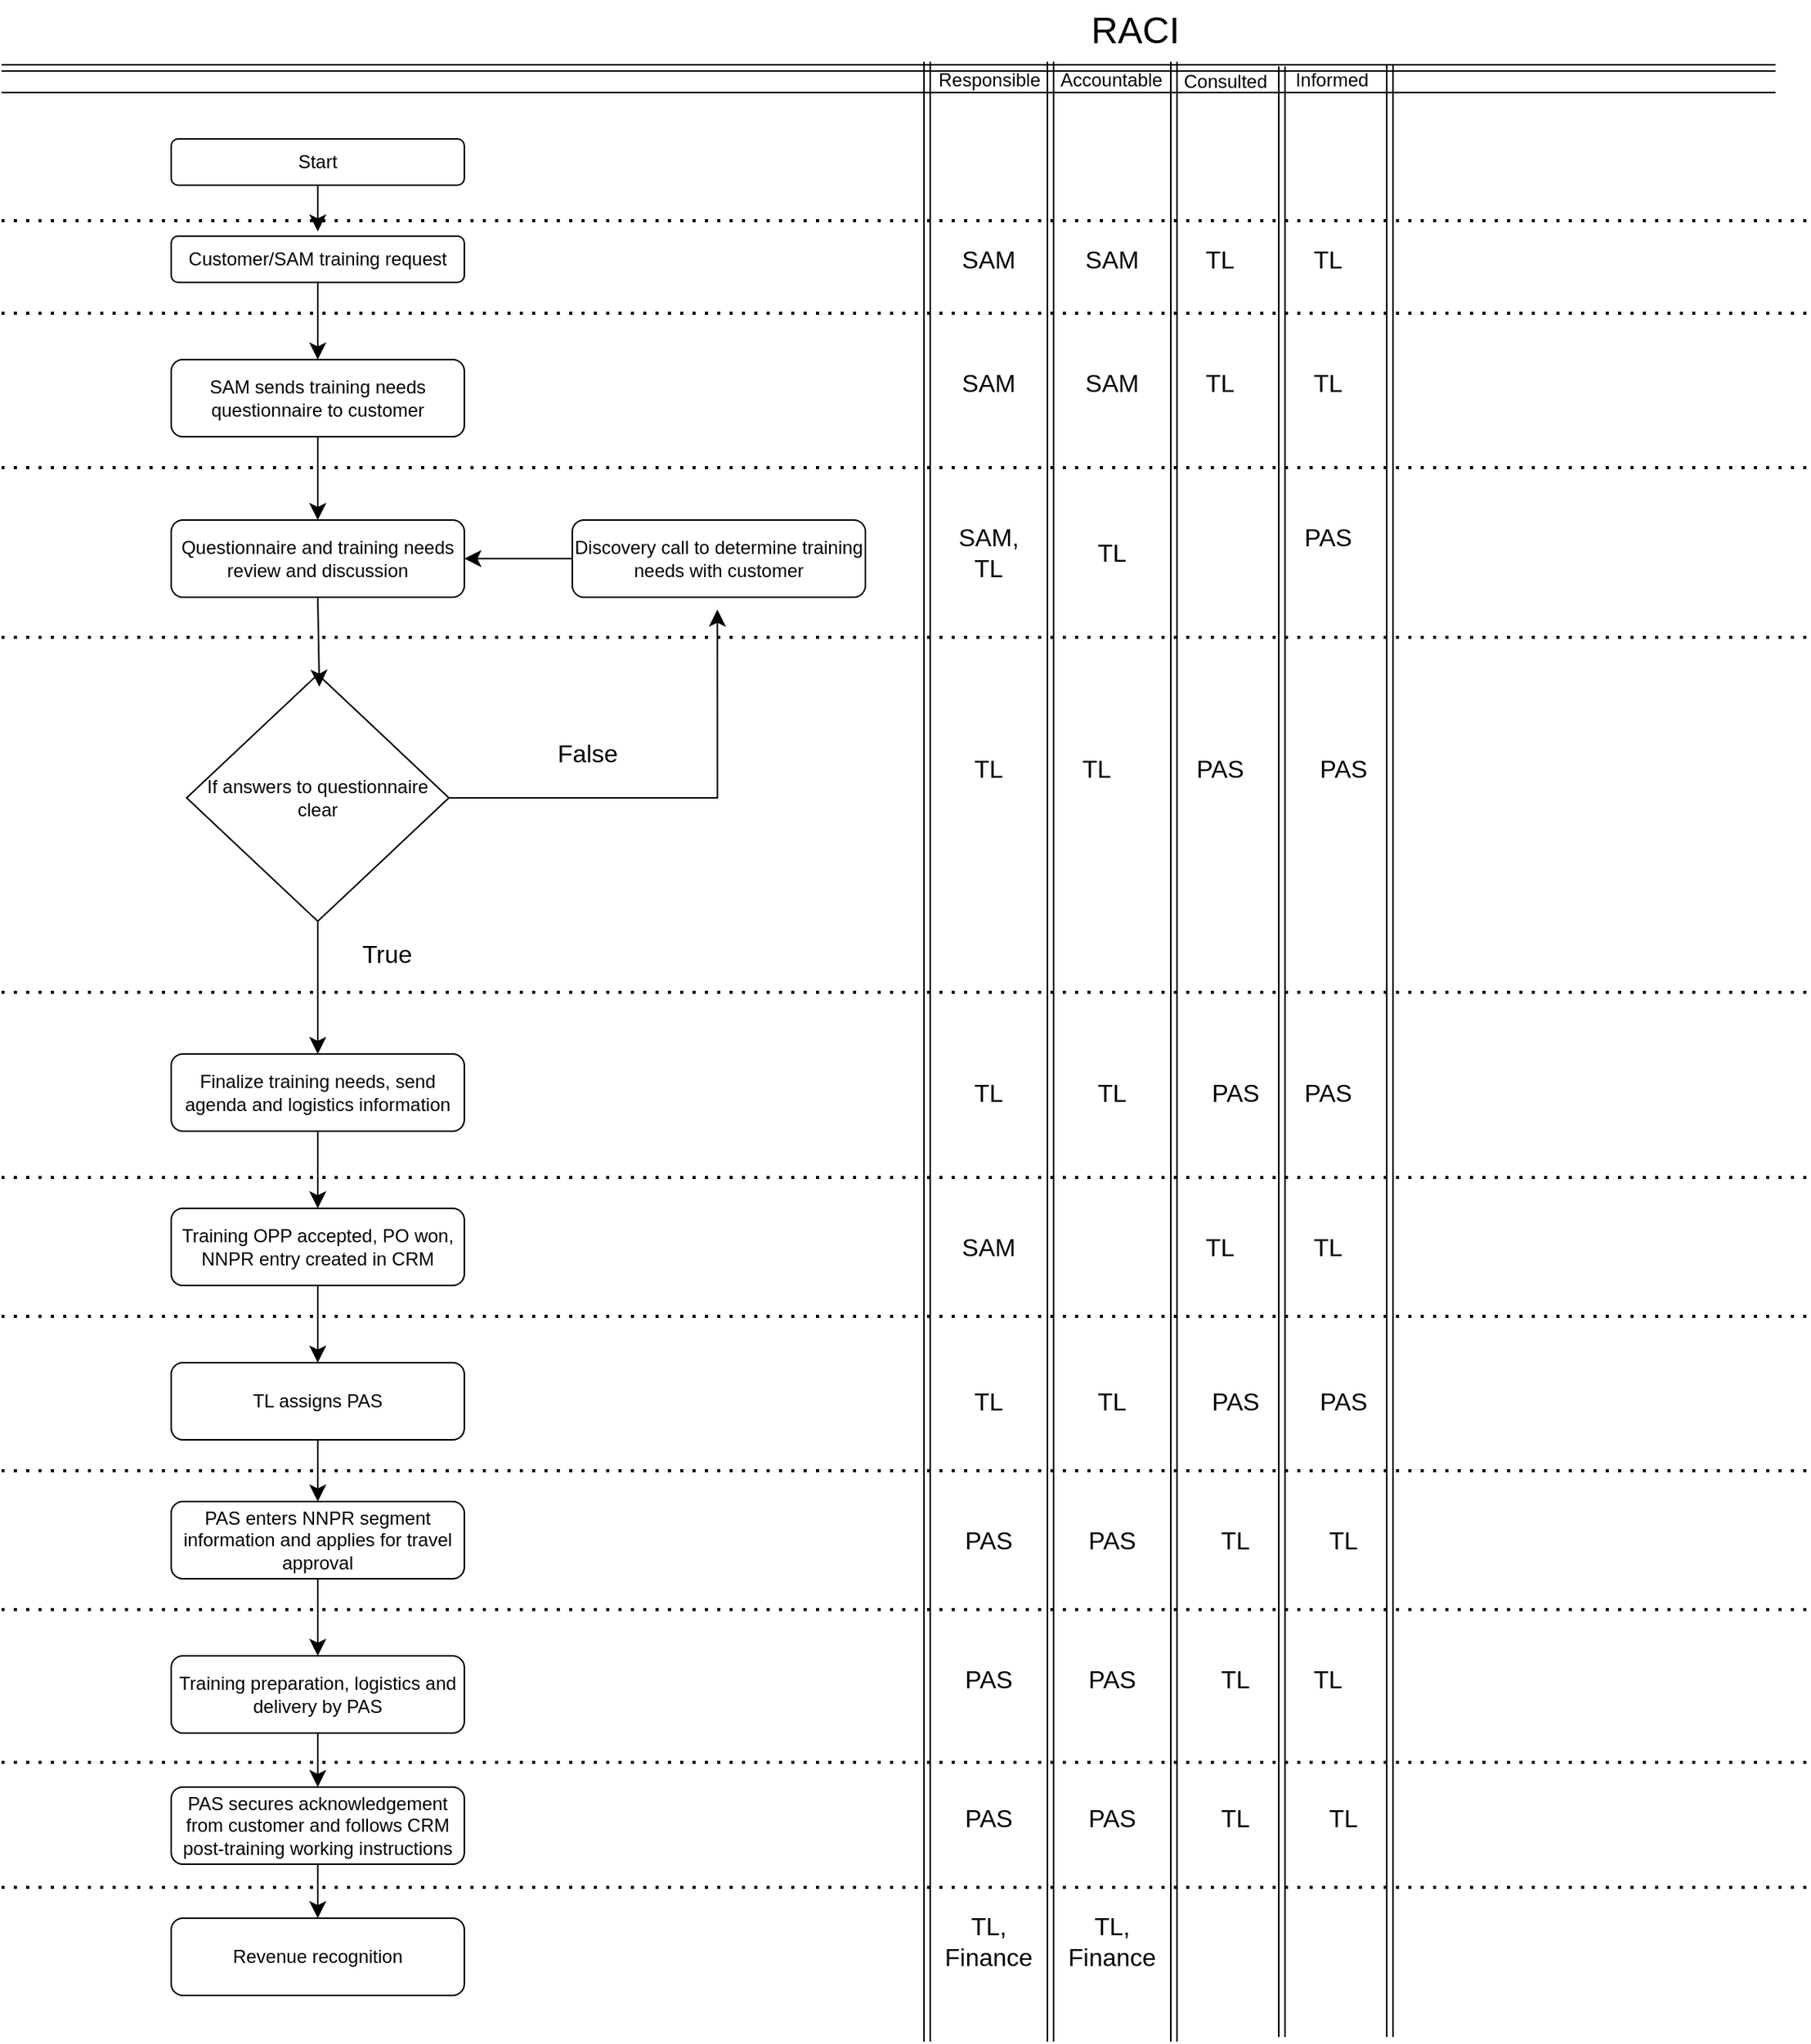 <mxfile version="28.2.8">
  <diagram name="Page-1" id="Iok2QuRzbq-jj-xIFoYR">
    <mxGraphModel dx="2225" dy="803" grid="1" gridSize="10" guides="1" tooltips="1" connect="1" arrows="1" fold="1" page="1" pageScale="1" pageWidth="850" pageHeight="1100" background="light-dark(#FFFFFF,#FFFFFF)" math="0" shadow="0">
      <root>
        <mxCell id="0" />
        <mxCell id="1" parent="0" />
        <mxCell id="pzfVC9VM8FYr7gVDMRTt-37" value="" style="edgeStyle=none;curved=1;rounded=0;orthogonalLoop=1;jettySize=auto;html=1;fontSize=12;startSize=8;endSize=8;entryX=0.5;entryY=0;entryDx=0;entryDy=0;labelBackgroundColor=none;fontColor=default;" edge="1" parent="1" source="0Sv_x03-M9tLxZnkzReq-1" target="pzfVC9VM8FYr7gVDMRTt-15">
          <mxGeometry relative="1" as="geometry" />
        </mxCell>
        <mxCell id="0Sv_x03-M9tLxZnkzReq-1" value="Customer/SAM training request" style="rounded=1;whiteSpace=wrap;html=1;labelBackgroundColor=none;" parent="1" vertex="1">
          <mxGeometry x="110" y="193" width="190" height="30" as="geometry" />
        </mxCell>
        <mxCell id="0Sv_x03-M9tLxZnkzReq-2" value="" style="endArrow=none;html=1;rounded=0;fontSize=12;startSize=8;endSize=8;curved=1;labelBackgroundColor=none;fontColor=default;" parent="1" edge="1">
          <mxGeometry width="50" height="50" relative="1" as="geometry">
            <mxPoint y="100" as="sourcePoint" />
            <mxPoint x="1150" y="100" as="targetPoint" />
          </mxGeometry>
        </mxCell>
        <mxCell id="0Sv_x03-M9tLxZnkzReq-3" value="" style="shape=link;html=1;rounded=0;fontSize=12;startSize=8;endSize=8;curved=1;labelBackgroundColor=none;fontColor=default;" parent="1" edge="1">
          <mxGeometry width="100" relative="1" as="geometry">
            <mxPoint y="84" as="sourcePoint" />
            <mxPoint x="1150" y="84" as="targetPoint" />
          </mxGeometry>
        </mxCell>
        <mxCell id="pzfVC9VM8FYr7gVDMRTt-6" value="Responsible" style="edgeLabel;html=1;align=center;verticalAlign=middle;resizable=0;points=[];fontSize=12;labelBackgroundColor=none;" vertex="1" connectable="0" parent="0Sv_x03-M9tLxZnkzReq-3">
          <mxGeometry x="0.555" y="-9" relative="1" as="geometry">
            <mxPoint x="-254" y="-1" as="offset" />
          </mxGeometry>
        </mxCell>
        <mxCell id="pzfVC9VM8FYr7gVDMRTt-7" value="Accountable" style="edgeLabel;html=1;align=center;verticalAlign=middle;resizable=0;points=[];fontSize=12;labelBackgroundColor=none;" vertex="1" connectable="0" parent="0Sv_x03-M9tLxZnkzReq-3">
          <mxGeometry x="0.645" y="-11" relative="1" as="geometry">
            <mxPoint x="-227" y="-3" as="offset" />
          </mxGeometry>
        </mxCell>
        <mxCell id="pzfVC9VM8FYr7gVDMRTt-9" value="Consulted" style="edgeLabel;html=1;align=center;verticalAlign=middle;resizable=0;points=[];fontSize=12;labelBackgroundColor=none;" vertex="1" connectable="0" parent="0Sv_x03-M9tLxZnkzReq-3">
          <mxGeometry x="0.737" y="-11" relative="1" as="geometry">
            <mxPoint x="-206" y="-2" as="offset" />
          </mxGeometry>
        </mxCell>
        <mxCell id="pzfVC9VM8FYr7gVDMRTt-12" value="Informed" style="edgeLabel;html=1;align=center;verticalAlign=middle;resizable=0;points=[];fontSize=12;labelBackgroundColor=none;" vertex="1" connectable="0" parent="0Sv_x03-M9tLxZnkzReq-3">
          <mxGeometry x="0.497" y="-9" relative="1" as="geometry">
            <mxPoint x="1" y="-1" as="offset" />
          </mxGeometry>
        </mxCell>
        <mxCell id="pzfVC9VM8FYr7gVDMRTt-1" value="" style="shape=link;html=1;rounded=0;fontSize=12;startSize=8;endSize=8;curved=1;labelBackgroundColor=none;fontColor=default;" edge="1" parent="1">
          <mxGeometry width="100" relative="1" as="geometry">
            <mxPoint x="600" y="80" as="sourcePoint" />
            <mxPoint x="600" y="1363" as="targetPoint" />
          </mxGeometry>
        </mxCell>
        <mxCell id="pzfVC9VM8FYr7gVDMRTt-2" value="" style="shape=link;html=1;rounded=0;fontSize=12;startSize=8;endSize=8;curved=1;labelBackgroundColor=none;fontColor=default;" edge="1" parent="1">
          <mxGeometry width="100" relative="1" as="geometry">
            <mxPoint x="680" y="80" as="sourcePoint" />
            <mxPoint x="680" y="1363" as="targetPoint" />
          </mxGeometry>
        </mxCell>
        <mxCell id="pzfVC9VM8FYr7gVDMRTt-3" value="" style="shape=link;html=1;rounded=0;fontSize=12;startSize=8;endSize=8;curved=1;labelBackgroundColor=none;fontColor=default;" edge="1" parent="1">
          <mxGeometry width="100" relative="1" as="geometry">
            <mxPoint x="760" y="80" as="sourcePoint" />
            <mxPoint x="760" y="1363" as="targetPoint" />
          </mxGeometry>
        </mxCell>
        <mxCell id="pzfVC9VM8FYr7gVDMRTt-4" value="" style="shape=link;html=1;rounded=0;fontSize=12;startSize=8;endSize=8;curved=1;labelBackgroundColor=none;fontColor=default;" edge="1" parent="1">
          <mxGeometry width="100" relative="1" as="geometry">
            <mxPoint x="830" y="83" as="sourcePoint" />
            <mxPoint x="830" y="1360" as="targetPoint" />
          </mxGeometry>
        </mxCell>
        <mxCell id="pzfVC9VM8FYr7gVDMRTt-5" value="" style="shape=link;html=1;rounded=0;fontSize=12;startSize=8;endSize=8;curved=1;labelBackgroundColor=none;fontColor=default;" edge="1" parent="1">
          <mxGeometry width="100" relative="1" as="geometry">
            <mxPoint x="900" y="82" as="sourcePoint" />
            <mxPoint x="900" y="1360" as="targetPoint" />
          </mxGeometry>
        </mxCell>
        <mxCell id="pzfVC9VM8FYr7gVDMRTt-13" value="&lt;font style=&quot;font-size: 24px;&quot;&gt;RACI&lt;/font&gt;" style="text;html=1;whiteSpace=wrap;strokeColor=none;fillColor=none;align=center;verticalAlign=middle;rounded=0;fontSize=16;labelBackgroundColor=none;" vertex="1" parent="1">
          <mxGeometry x="680" y="40" width="110" height="40" as="geometry" />
        </mxCell>
        <mxCell id="pzfVC9VM8FYr7gVDMRTt-39" value="" style="edgeStyle=none;curved=1;rounded=0;orthogonalLoop=1;jettySize=auto;html=1;fontSize=12;startSize=8;endSize=8;entryX=0.5;entryY=0;entryDx=0;entryDy=0;labelBackgroundColor=none;fontColor=default;" edge="1" parent="1" source="pzfVC9VM8FYr7gVDMRTt-15" target="pzfVC9VM8FYr7gVDMRTt-16">
          <mxGeometry relative="1" as="geometry" />
        </mxCell>
        <mxCell id="pzfVC9VM8FYr7gVDMRTt-15" value="SAM sends training needs questionnaire to customer" style="rounded=1;whiteSpace=wrap;html=1;labelBackgroundColor=none;" vertex="1" parent="1">
          <mxGeometry x="110" y="273" width="190" height="50" as="geometry" />
        </mxCell>
        <mxCell id="pzfVC9VM8FYr7gVDMRTt-16" value="Questionnaire and training needs review and discussion" style="rounded=1;whiteSpace=wrap;html=1;labelBackgroundColor=none;" vertex="1" parent="1">
          <mxGeometry x="110" y="377" width="190" height="50" as="geometry" />
        </mxCell>
        <mxCell id="pzfVC9VM8FYr7gVDMRTt-47" value="" style="edgeStyle=none;curved=1;rounded=0;orthogonalLoop=1;jettySize=auto;html=1;fontSize=12;startSize=8;endSize=8;labelBackgroundColor=none;fontColor=default;" edge="1" parent="1" source="pzfVC9VM8FYr7gVDMRTt-17" target="pzfVC9VM8FYr7gVDMRTt-26">
          <mxGeometry relative="1" as="geometry" />
        </mxCell>
        <mxCell id="pzfVC9VM8FYr7gVDMRTt-17" value="If answers to questionnaire clear" style="rhombus;whiteSpace=wrap;html=1;labelBackgroundColor=none;" vertex="1" parent="1">
          <mxGeometry x="120" y="477" width="170" height="160" as="geometry" />
        </mxCell>
        <mxCell id="pzfVC9VM8FYr7gVDMRTt-41" value="" style="edgeStyle=none;curved=1;rounded=0;orthogonalLoop=1;jettySize=auto;html=1;fontSize=12;startSize=8;endSize=8;labelBackgroundColor=none;fontColor=default;" edge="1" parent="1" source="pzfVC9VM8FYr7gVDMRTt-19" target="pzfVC9VM8FYr7gVDMRTt-16">
          <mxGeometry relative="1" as="geometry" />
        </mxCell>
        <mxCell id="pzfVC9VM8FYr7gVDMRTt-19" value="Discovery call to determine training needs with customer" style="rounded=1;whiteSpace=wrap;html=1;labelBackgroundColor=none;" vertex="1" parent="1">
          <mxGeometry x="370" y="377" width="190" height="50" as="geometry" />
        </mxCell>
        <mxCell id="pzfVC9VM8FYr7gVDMRTt-24" value="" style="edgeStyle=segmentEdgeStyle;endArrow=classic;html=1;curved=0;rounded=0;endSize=8;startSize=8;fontSize=12;exitX=1;exitY=0.5;exitDx=0;exitDy=0;entryX=0.495;entryY=1.16;entryDx=0;entryDy=0;entryPerimeter=0;labelBackgroundColor=none;fontColor=default;" edge="1" parent="1" source="pzfVC9VM8FYr7gVDMRTt-17" target="pzfVC9VM8FYr7gVDMRTt-19">
          <mxGeometry width="50" height="50" relative="1" as="geometry">
            <mxPoint x="270" y="393" as="sourcePoint" />
            <mxPoint x="320" y="343" as="targetPoint" />
          </mxGeometry>
        </mxCell>
        <mxCell id="pzfVC9VM8FYr7gVDMRTt-25" value="False" style="text;html=1;whiteSpace=wrap;strokeColor=none;fillColor=none;align=center;verticalAlign=middle;rounded=0;fontSize=16;labelBackgroundColor=none;" vertex="1" parent="1">
          <mxGeometry x="350" y="513" width="60" height="30" as="geometry" />
        </mxCell>
        <mxCell id="pzfVC9VM8FYr7gVDMRTt-49" value="" style="edgeStyle=none;curved=1;rounded=0;orthogonalLoop=1;jettySize=auto;html=1;fontSize=12;startSize=8;endSize=8;entryX=0.5;entryY=0;entryDx=0;entryDy=0;labelBackgroundColor=none;fontColor=default;" edge="1" parent="1" source="pzfVC9VM8FYr7gVDMRTt-26" target="pzfVC9VM8FYr7gVDMRTt-27">
          <mxGeometry relative="1" as="geometry" />
        </mxCell>
        <mxCell id="pzfVC9VM8FYr7gVDMRTt-26" value="Finalize training needs, send agenda and logistics information" style="rounded=1;whiteSpace=wrap;html=1;labelBackgroundColor=none;" vertex="1" parent="1">
          <mxGeometry x="110" y="723" width="190" height="50" as="geometry" />
        </mxCell>
        <mxCell id="pzfVC9VM8FYr7gVDMRTt-51" value="" style="edgeStyle=none;curved=1;rounded=0;orthogonalLoop=1;jettySize=auto;html=1;fontSize=12;startSize=8;endSize=8;entryX=0.5;entryY=0;entryDx=0;entryDy=0;labelBackgroundColor=none;fontColor=default;" edge="1" parent="1" source="pzfVC9VM8FYr7gVDMRTt-27" target="pzfVC9VM8FYr7gVDMRTt-28">
          <mxGeometry relative="1" as="geometry" />
        </mxCell>
        <mxCell id="pzfVC9VM8FYr7gVDMRTt-27" value="Training OPP accepted, PO won, NNPR entry created in CRM" style="rounded=1;whiteSpace=wrap;html=1;labelBackgroundColor=none;" vertex="1" parent="1">
          <mxGeometry x="110" y="823" width="190" height="50" as="geometry" />
        </mxCell>
        <mxCell id="pzfVC9VM8FYr7gVDMRTt-53" value="" style="edgeStyle=none;curved=1;rounded=0;orthogonalLoop=1;jettySize=auto;html=1;fontSize=12;startSize=8;endSize=8;labelBackgroundColor=none;fontColor=default;" edge="1" parent="1" source="pzfVC9VM8FYr7gVDMRTt-28" target="pzfVC9VM8FYr7gVDMRTt-33">
          <mxGeometry relative="1" as="geometry" />
        </mxCell>
        <mxCell id="pzfVC9VM8FYr7gVDMRTt-28" value="TL assigns PAS" style="rounded=1;whiteSpace=wrap;html=1;labelBackgroundColor=none;" vertex="1" parent="1">
          <mxGeometry x="110" y="923" width="190" height="50" as="geometry" />
        </mxCell>
        <mxCell id="pzfVC9VM8FYr7gVDMRTt-56" value="" style="edgeStyle=none;curved=1;rounded=0;orthogonalLoop=1;jettySize=auto;html=1;fontSize=12;startSize=8;endSize=8;entryX=0.5;entryY=0;entryDx=0;entryDy=0;labelBackgroundColor=none;fontColor=default;" edge="1" parent="1" source="pzfVC9VM8FYr7gVDMRTt-29" target="pzfVC9VM8FYr7gVDMRTt-31">
          <mxGeometry relative="1" as="geometry" />
        </mxCell>
        <mxCell id="pzfVC9VM8FYr7gVDMRTt-29" value="Training preparation, logistics and delivery by PAS" style="rounded=1;whiteSpace=wrap;html=1;labelBackgroundColor=none;" vertex="1" parent="1">
          <mxGeometry x="110" y="1113" width="190" height="50" as="geometry" />
        </mxCell>
        <mxCell id="pzfVC9VM8FYr7gVDMRTt-57" value="" style="edgeStyle=none;curved=1;rounded=0;orthogonalLoop=1;jettySize=auto;html=1;fontSize=12;startSize=8;endSize=8;labelBackgroundColor=none;fontColor=default;" edge="1" parent="1" source="pzfVC9VM8FYr7gVDMRTt-31" target="pzfVC9VM8FYr7gVDMRTt-32">
          <mxGeometry relative="1" as="geometry" />
        </mxCell>
        <mxCell id="pzfVC9VM8FYr7gVDMRTt-31" value="PAS secures acknowledgement from customer and follows CRM post-training working instructions" style="rounded=1;whiteSpace=wrap;html=1;labelBackgroundColor=none;" vertex="1" parent="1">
          <mxGeometry x="110" y="1198" width="190" height="50" as="geometry" />
        </mxCell>
        <mxCell id="pzfVC9VM8FYr7gVDMRTt-32" value="Revenue recognition" style="rounded=1;whiteSpace=wrap;html=1;labelBackgroundColor=none;" vertex="1" parent="1">
          <mxGeometry x="110" y="1283" width="190" height="50" as="geometry" />
        </mxCell>
        <mxCell id="pzfVC9VM8FYr7gVDMRTt-54" value="" style="edgeStyle=none;curved=1;rounded=0;orthogonalLoop=1;jettySize=auto;html=1;fontSize=12;startSize=8;endSize=8;entryX=0.5;entryY=0;entryDx=0;entryDy=0;labelBackgroundColor=none;fontColor=default;" edge="1" parent="1" source="pzfVC9VM8FYr7gVDMRTt-33" target="pzfVC9VM8FYr7gVDMRTt-29">
          <mxGeometry relative="1" as="geometry">
            <mxPoint x="200" y="1103" as="targetPoint" />
          </mxGeometry>
        </mxCell>
        <mxCell id="pzfVC9VM8FYr7gVDMRTt-33" value="PAS enters NNPR segment information and applies for travel approval" style="rounded=1;whiteSpace=wrap;html=1;labelBackgroundColor=none;" vertex="1" parent="1">
          <mxGeometry x="110" y="1013" width="190" height="50" as="geometry" />
        </mxCell>
        <mxCell id="pzfVC9VM8FYr7gVDMRTt-35" value="" style="endArrow=none;dashed=1;html=1;dashPattern=1 3;strokeWidth=2;rounded=0;fontSize=12;startSize=8;endSize=8;curved=1;labelBackgroundColor=none;fontColor=default;" edge="1" parent="1">
          <mxGeometry width="50" height="50" relative="1" as="geometry">
            <mxPoint y="243" as="sourcePoint" />
            <mxPoint x="1170" y="243" as="targetPoint" />
          </mxGeometry>
        </mxCell>
        <mxCell id="pzfVC9VM8FYr7gVDMRTt-38" value="" style="endArrow=none;dashed=1;html=1;dashPattern=1 3;strokeWidth=2;rounded=0;fontSize=12;startSize=8;endSize=8;curved=1;labelBackgroundColor=none;fontColor=default;" edge="1" parent="1">
          <mxGeometry width="50" height="50" relative="1" as="geometry">
            <mxPoint y="183" as="sourcePoint" />
            <mxPoint x="1170" y="183" as="targetPoint" />
          </mxGeometry>
        </mxCell>
        <mxCell id="pzfVC9VM8FYr7gVDMRTt-42" style="edgeStyle=none;curved=1;rounded=0;orthogonalLoop=1;jettySize=auto;html=1;exitX=0.5;exitY=1;exitDx=0;exitDy=0;entryX=0.506;entryY=0.05;entryDx=0;entryDy=0;entryPerimeter=0;fontSize=12;startSize=8;endSize=8;labelBackgroundColor=none;fontColor=default;" edge="1" parent="1" source="pzfVC9VM8FYr7gVDMRTt-16" target="pzfVC9VM8FYr7gVDMRTt-17">
          <mxGeometry relative="1" as="geometry" />
        </mxCell>
        <mxCell id="pzfVC9VM8FYr7gVDMRTt-44" value="" style="endArrow=none;dashed=1;html=1;dashPattern=1 3;strokeWidth=2;rounded=0;fontSize=12;startSize=8;endSize=8;curved=1;labelBackgroundColor=none;fontColor=default;" edge="1" parent="1">
          <mxGeometry width="50" height="50" relative="1" as="geometry">
            <mxPoint y="343" as="sourcePoint" />
            <mxPoint x="1170" y="343" as="targetPoint" />
          </mxGeometry>
        </mxCell>
        <mxCell id="pzfVC9VM8FYr7gVDMRTt-45" value="" style="endArrow=none;dashed=1;html=1;dashPattern=1 3;strokeWidth=2;rounded=0;fontSize=12;startSize=8;endSize=8;curved=1;labelBackgroundColor=none;fontColor=default;" edge="1" parent="1">
          <mxGeometry width="50" height="50" relative="1" as="geometry">
            <mxPoint y="453" as="sourcePoint" />
            <mxPoint x="1170" y="453" as="targetPoint" />
          </mxGeometry>
        </mxCell>
        <mxCell id="pzfVC9VM8FYr7gVDMRTt-46" value="" style="endArrow=none;dashed=1;html=1;dashPattern=1 3;strokeWidth=2;rounded=0;fontSize=12;startSize=8;endSize=8;curved=1;labelBackgroundColor=none;fontColor=default;" edge="1" parent="1">
          <mxGeometry width="50" height="50" relative="1" as="geometry">
            <mxPoint y="683" as="sourcePoint" />
            <mxPoint x="1170" y="683" as="targetPoint" />
          </mxGeometry>
        </mxCell>
        <mxCell id="pzfVC9VM8FYr7gVDMRTt-48" value="True" style="text;html=1;whiteSpace=wrap;strokeColor=none;fillColor=none;align=center;verticalAlign=middle;rounded=0;fontSize=16;labelBackgroundColor=none;" vertex="1" parent="1">
          <mxGeometry x="220" y="643" width="60" height="30" as="geometry" />
        </mxCell>
        <mxCell id="pzfVC9VM8FYr7gVDMRTt-50" value="" style="endArrow=none;dashed=1;html=1;dashPattern=1 3;strokeWidth=2;rounded=0;fontSize=12;startSize=8;endSize=8;curved=1;labelBackgroundColor=none;fontColor=default;" edge="1" parent="1">
          <mxGeometry width="50" height="50" relative="1" as="geometry">
            <mxPoint y="803" as="sourcePoint" />
            <mxPoint x="1170" y="803" as="targetPoint" />
          </mxGeometry>
        </mxCell>
        <mxCell id="pzfVC9VM8FYr7gVDMRTt-52" value="" style="endArrow=none;dashed=1;html=1;dashPattern=1 3;strokeWidth=2;rounded=0;fontSize=12;startSize=8;endSize=8;curved=1;labelBackgroundColor=none;fontColor=default;" edge="1" parent="1">
          <mxGeometry width="50" height="50" relative="1" as="geometry">
            <mxPoint y="893" as="sourcePoint" />
            <mxPoint x="1170" y="893" as="targetPoint" />
          </mxGeometry>
        </mxCell>
        <mxCell id="pzfVC9VM8FYr7gVDMRTt-58" value="" style="endArrow=none;dashed=1;html=1;dashPattern=1 3;strokeWidth=2;rounded=0;fontSize=12;startSize=8;endSize=8;curved=1;labelBackgroundColor=none;fontColor=default;" edge="1" parent="1">
          <mxGeometry width="50" height="50" relative="1" as="geometry">
            <mxPoint y="993" as="sourcePoint" />
            <mxPoint x="1170" y="993" as="targetPoint" />
          </mxGeometry>
        </mxCell>
        <mxCell id="pzfVC9VM8FYr7gVDMRTt-59" value="" style="endArrow=none;dashed=1;html=1;dashPattern=1 3;strokeWidth=2;rounded=0;fontSize=12;startSize=8;endSize=8;curved=1;labelBackgroundColor=none;fontColor=default;" edge="1" parent="1">
          <mxGeometry width="50" height="50" relative="1" as="geometry">
            <mxPoint y="1083" as="sourcePoint" />
            <mxPoint x="1170" y="1083" as="targetPoint" />
          </mxGeometry>
        </mxCell>
        <mxCell id="pzfVC9VM8FYr7gVDMRTt-60" value="" style="endArrow=none;dashed=1;html=1;dashPattern=1 3;strokeWidth=2;rounded=0;fontSize=12;startSize=8;endSize=8;curved=1;labelBackgroundColor=none;fontColor=default;" edge="1" parent="1">
          <mxGeometry width="50" height="50" relative="1" as="geometry">
            <mxPoint y="1182" as="sourcePoint" />
            <mxPoint x="1170" y="1182" as="targetPoint" />
          </mxGeometry>
        </mxCell>
        <mxCell id="pzfVC9VM8FYr7gVDMRTt-61" value="" style="endArrow=none;dashed=1;html=1;dashPattern=1 3;strokeWidth=2;rounded=0;fontSize=12;startSize=8;endSize=8;curved=1;labelBackgroundColor=none;fontColor=default;" edge="1" parent="1">
          <mxGeometry width="50" height="50" relative="1" as="geometry">
            <mxPoint y="1263" as="sourcePoint" />
            <mxPoint x="1170" y="1263" as="targetPoint" />
          </mxGeometry>
        </mxCell>
        <mxCell id="pzfVC9VM8FYr7gVDMRTt-62" value="SAM" style="text;html=1;whiteSpace=wrap;strokeColor=none;fillColor=none;align=center;verticalAlign=middle;rounded=0;fontSize=16;labelBackgroundColor=none;" vertex="1" parent="1">
          <mxGeometry x="610" y="193" width="60" height="30" as="geometry" />
        </mxCell>
        <mxCell id="pzfVC9VM8FYr7gVDMRTt-63" value="TL" style="text;html=1;whiteSpace=wrap;strokeColor=none;fillColor=none;align=center;verticalAlign=middle;rounded=0;fontSize=16;labelBackgroundColor=none;" vertex="1" parent="1">
          <mxGeometry x="760" y="193" width="60" height="30" as="geometry" />
        </mxCell>
        <mxCell id="pzfVC9VM8FYr7gVDMRTt-65" value="TL" style="text;html=1;whiteSpace=wrap;strokeColor=none;fillColor=none;align=center;verticalAlign=middle;rounded=0;fontSize=16;labelBackgroundColor=none;" vertex="1" parent="1">
          <mxGeometry x="830" y="193" width="60" height="30" as="geometry" />
        </mxCell>
        <mxCell id="pzfVC9VM8FYr7gVDMRTt-66" value="SAM" style="text;html=1;whiteSpace=wrap;strokeColor=none;fillColor=none;align=center;verticalAlign=middle;rounded=0;fontSize=16;labelBackgroundColor=none;" vertex="1" parent="1">
          <mxGeometry x="690" y="193" width="60" height="30" as="geometry" />
        </mxCell>
        <mxCell id="pzfVC9VM8FYr7gVDMRTt-67" value="SAM" style="text;html=1;whiteSpace=wrap;strokeColor=none;fillColor=none;align=center;verticalAlign=middle;rounded=0;fontSize=16;labelBackgroundColor=none;" vertex="1" parent="1">
          <mxGeometry x="610" y="273" width="60" height="30" as="geometry" />
        </mxCell>
        <mxCell id="pzfVC9VM8FYr7gVDMRTt-68" value="SAM" style="text;html=1;whiteSpace=wrap;strokeColor=none;fillColor=none;align=center;verticalAlign=middle;rounded=0;fontSize=16;labelBackgroundColor=none;" vertex="1" parent="1">
          <mxGeometry x="690" y="273" width="60" height="30" as="geometry" />
        </mxCell>
        <mxCell id="pzfVC9VM8FYr7gVDMRTt-69" value="TL" style="text;html=1;whiteSpace=wrap;strokeColor=none;fillColor=none;align=center;verticalAlign=middle;rounded=0;fontSize=16;labelBackgroundColor=none;" vertex="1" parent="1">
          <mxGeometry x="760" y="273" width="60" height="30" as="geometry" />
        </mxCell>
        <mxCell id="pzfVC9VM8FYr7gVDMRTt-70" value="TL" style="text;html=1;whiteSpace=wrap;strokeColor=none;fillColor=none;align=center;verticalAlign=middle;rounded=0;fontSize=16;labelBackgroundColor=none;" vertex="1" parent="1">
          <mxGeometry x="830" y="273" width="60" height="30" as="geometry" />
        </mxCell>
        <mxCell id="pzfVC9VM8FYr7gVDMRTt-71" value="SAM, TL" style="text;html=1;whiteSpace=wrap;strokeColor=none;fillColor=none;align=center;verticalAlign=middle;rounded=0;fontSize=16;labelBackgroundColor=none;" vertex="1" parent="1">
          <mxGeometry x="610" y="383" width="60" height="30" as="geometry" />
        </mxCell>
        <mxCell id="pzfVC9VM8FYr7gVDMRTt-72" value="TL" style="text;html=1;whiteSpace=wrap;strokeColor=none;fillColor=none;align=center;verticalAlign=middle;rounded=0;fontSize=16;labelBackgroundColor=none;" vertex="1" parent="1">
          <mxGeometry x="690" y="383" width="60" height="30" as="geometry" />
        </mxCell>
        <mxCell id="pzfVC9VM8FYr7gVDMRTt-73" value="PAS" style="text;html=1;whiteSpace=wrap;strokeColor=none;fillColor=none;align=center;verticalAlign=middle;rounded=0;fontSize=16;labelBackgroundColor=none;" vertex="1" parent="1">
          <mxGeometry x="830" y="373" width="60" height="30" as="geometry" />
        </mxCell>
        <mxCell id="pzfVC9VM8FYr7gVDMRTt-74" value="TL" style="text;html=1;whiteSpace=wrap;strokeColor=none;fillColor=none;align=center;verticalAlign=middle;rounded=0;fontSize=16;labelBackgroundColor=none;" vertex="1" parent="1">
          <mxGeometry x="610" y="523" width="60" height="30" as="geometry" />
        </mxCell>
        <mxCell id="pzfVC9VM8FYr7gVDMRTt-75" value="TL" style="text;html=1;whiteSpace=wrap;strokeColor=none;fillColor=none;align=center;verticalAlign=middle;rounded=0;fontSize=16;labelBackgroundColor=none;" vertex="1" parent="1">
          <mxGeometry x="680" y="523" width="60" height="30" as="geometry" />
        </mxCell>
        <mxCell id="pzfVC9VM8FYr7gVDMRTt-76" value="&lt;div&gt;PAS&lt;/div&gt;" style="text;html=1;whiteSpace=wrap;strokeColor=none;fillColor=none;align=center;verticalAlign=middle;rounded=0;fontSize=16;labelBackgroundColor=none;" vertex="1" parent="1">
          <mxGeometry x="760" y="523" width="60" height="30" as="geometry" />
        </mxCell>
        <mxCell id="pzfVC9VM8FYr7gVDMRTt-77" value="PAS" style="text;html=1;whiteSpace=wrap;strokeColor=none;fillColor=none;align=center;verticalAlign=middle;rounded=0;fontSize=16;labelBackgroundColor=none;" vertex="1" parent="1">
          <mxGeometry x="840" y="523" width="60" height="30" as="geometry" />
        </mxCell>
        <mxCell id="pzfVC9VM8FYr7gVDMRTt-78" value="TL" style="text;html=1;whiteSpace=wrap;strokeColor=none;fillColor=none;align=center;verticalAlign=middle;rounded=0;fontSize=16;labelBackgroundColor=none;" vertex="1" parent="1">
          <mxGeometry x="610" y="733" width="60" height="30" as="geometry" />
        </mxCell>
        <mxCell id="pzfVC9VM8FYr7gVDMRTt-79" value="TL" style="text;html=1;whiteSpace=wrap;strokeColor=none;fillColor=none;align=center;verticalAlign=middle;rounded=0;fontSize=16;labelBackgroundColor=none;" vertex="1" parent="1">
          <mxGeometry x="690" y="733" width="60" height="30" as="geometry" />
        </mxCell>
        <mxCell id="pzfVC9VM8FYr7gVDMRTt-80" value="PAS" style="text;html=1;whiteSpace=wrap;strokeColor=none;fillColor=none;align=center;verticalAlign=middle;rounded=0;fontSize=16;labelBackgroundColor=none;" vertex="1" parent="1">
          <mxGeometry x="770" y="733" width="60" height="30" as="geometry" />
        </mxCell>
        <mxCell id="pzfVC9VM8FYr7gVDMRTt-81" value="PAS" style="text;html=1;whiteSpace=wrap;strokeColor=none;fillColor=none;align=center;verticalAlign=middle;rounded=0;fontSize=16;labelBackgroundColor=none;" vertex="1" parent="1">
          <mxGeometry x="830" y="733" width="60" height="30" as="geometry" />
        </mxCell>
        <mxCell id="pzfVC9VM8FYr7gVDMRTt-82" value="SAM" style="text;html=1;whiteSpace=wrap;strokeColor=none;fillColor=none;align=center;verticalAlign=middle;rounded=0;fontSize=16;labelBackgroundColor=none;" vertex="1" parent="1">
          <mxGeometry x="610" y="833" width="60" height="30" as="geometry" />
        </mxCell>
        <mxCell id="pzfVC9VM8FYr7gVDMRTt-83" value="TL" style="text;html=1;whiteSpace=wrap;strokeColor=none;fillColor=none;align=center;verticalAlign=middle;rounded=0;fontSize=16;labelBackgroundColor=none;" vertex="1" parent="1">
          <mxGeometry x="760" y="833" width="60" height="30" as="geometry" />
        </mxCell>
        <mxCell id="pzfVC9VM8FYr7gVDMRTt-84" value="TL" style="text;html=1;whiteSpace=wrap;strokeColor=none;fillColor=none;align=center;verticalAlign=middle;rounded=0;fontSize=16;labelBackgroundColor=none;" vertex="1" parent="1">
          <mxGeometry x="830" y="833" width="60" height="30" as="geometry" />
        </mxCell>
        <mxCell id="pzfVC9VM8FYr7gVDMRTt-85" value="TL" style="text;html=1;whiteSpace=wrap;strokeColor=none;fillColor=none;align=center;verticalAlign=middle;rounded=0;fontSize=16;labelBackgroundColor=none;" vertex="1" parent="1">
          <mxGeometry x="610" y="933" width="60" height="30" as="geometry" />
        </mxCell>
        <mxCell id="pzfVC9VM8FYr7gVDMRTt-88" value="TL" style="text;html=1;whiteSpace=wrap;strokeColor=none;fillColor=none;align=center;verticalAlign=middle;rounded=0;fontSize=16;labelBackgroundColor=none;" vertex="1" parent="1">
          <mxGeometry x="690" y="933" width="60" height="30" as="geometry" />
        </mxCell>
        <mxCell id="pzfVC9VM8FYr7gVDMRTt-89" value="&lt;div&gt;PAS&lt;/div&gt;" style="text;html=1;whiteSpace=wrap;strokeColor=none;fillColor=none;align=center;verticalAlign=middle;rounded=0;fontSize=16;labelBackgroundColor=none;" vertex="1" parent="1">
          <mxGeometry x="770" y="933" width="60" height="30" as="geometry" />
        </mxCell>
        <mxCell id="pzfVC9VM8FYr7gVDMRTt-90" value="PAS" style="text;html=1;whiteSpace=wrap;strokeColor=none;fillColor=none;align=center;verticalAlign=middle;rounded=0;fontSize=16;labelBackgroundColor=none;" vertex="1" parent="1">
          <mxGeometry x="840" y="933" width="60" height="30" as="geometry" />
        </mxCell>
        <mxCell id="pzfVC9VM8FYr7gVDMRTt-91" value="PAS" style="text;html=1;whiteSpace=wrap;strokeColor=none;fillColor=none;align=center;verticalAlign=middle;rounded=0;fontSize=16;labelBackgroundColor=none;" vertex="1" parent="1">
          <mxGeometry x="610" y="1023" width="60" height="30" as="geometry" />
        </mxCell>
        <mxCell id="pzfVC9VM8FYr7gVDMRTt-92" value="PAS" style="text;html=1;whiteSpace=wrap;strokeColor=none;fillColor=none;align=center;verticalAlign=middle;rounded=0;fontSize=16;labelBackgroundColor=none;" vertex="1" parent="1">
          <mxGeometry x="690" y="1023" width="60" height="30" as="geometry" />
        </mxCell>
        <mxCell id="pzfVC9VM8FYr7gVDMRTt-93" value="TL" style="text;html=1;whiteSpace=wrap;strokeColor=none;fillColor=none;align=center;verticalAlign=middle;rounded=0;fontSize=16;labelBackgroundColor=none;" vertex="1" parent="1">
          <mxGeometry x="770" y="1023" width="60" height="30" as="geometry" />
        </mxCell>
        <mxCell id="pzfVC9VM8FYr7gVDMRTt-94" value="TL" style="text;html=1;whiteSpace=wrap;strokeColor=none;fillColor=none;align=center;verticalAlign=middle;rounded=0;fontSize=16;labelBackgroundColor=none;" vertex="1" parent="1">
          <mxGeometry x="840" y="1023" width="60" height="30" as="geometry" />
        </mxCell>
        <mxCell id="pzfVC9VM8FYr7gVDMRTt-95" value="PAS" style="text;html=1;whiteSpace=wrap;strokeColor=none;fillColor=none;align=center;verticalAlign=middle;rounded=0;fontSize=16;labelBackgroundColor=none;" vertex="1" parent="1">
          <mxGeometry x="610" y="1113" width="60" height="30" as="geometry" />
        </mxCell>
        <mxCell id="pzfVC9VM8FYr7gVDMRTt-96" value="PAS" style="text;html=1;whiteSpace=wrap;strokeColor=none;fillColor=none;align=center;verticalAlign=middle;rounded=0;fontSize=16;labelBackgroundColor=none;" vertex="1" parent="1">
          <mxGeometry x="690" y="1113" width="60" height="30" as="geometry" />
        </mxCell>
        <mxCell id="pzfVC9VM8FYr7gVDMRTt-97" value="TL" style="text;html=1;whiteSpace=wrap;strokeColor=none;fillColor=none;align=center;verticalAlign=middle;rounded=0;fontSize=16;labelBackgroundColor=none;" vertex="1" parent="1">
          <mxGeometry x="770" y="1113" width="60" height="30" as="geometry" />
        </mxCell>
        <mxCell id="pzfVC9VM8FYr7gVDMRTt-98" value="TL" style="text;html=1;whiteSpace=wrap;strokeColor=none;fillColor=none;align=center;verticalAlign=middle;rounded=0;fontSize=16;labelBackgroundColor=none;" vertex="1" parent="1">
          <mxGeometry x="830" y="1113" width="60" height="30" as="geometry" />
        </mxCell>
        <mxCell id="pzfVC9VM8FYr7gVDMRTt-99" value="PAS" style="text;html=1;whiteSpace=wrap;strokeColor=none;fillColor=none;align=center;verticalAlign=middle;rounded=0;fontSize=16;labelBackgroundColor=none;" vertex="1" parent="1">
          <mxGeometry x="610" y="1203" width="60" height="30" as="geometry" />
        </mxCell>
        <mxCell id="pzfVC9VM8FYr7gVDMRTt-100" value="PAS" style="text;html=1;whiteSpace=wrap;strokeColor=none;fillColor=none;align=center;verticalAlign=middle;rounded=0;fontSize=16;labelBackgroundColor=none;" vertex="1" parent="1">
          <mxGeometry x="690" y="1203" width="60" height="30" as="geometry" />
        </mxCell>
        <mxCell id="pzfVC9VM8FYr7gVDMRTt-101" value="TL" style="text;html=1;whiteSpace=wrap;strokeColor=none;fillColor=none;align=center;verticalAlign=middle;rounded=0;fontSize=16;labelBackgroundColor=none;" vertex="1" parent="1">
          <mxGeometry x="770" y="1203" width="60" height="30" as="geometry" />
        </mxCell>
        <mxCell id="pzfVC9VM8FYr7gVDMRTt-102" value="TL" style="text;html=1;whiteSpace=wrap;strokeColor=none;fillColor=none;align=center;verticalAlign=middle;rounded=0;fontSize=16;labelBackgroundColor=none;" vertex="1" parent="1">
          <mxGeometry x="840" y="1203" width="60" height="30" as="geometry" />
        </mxCell>
        <mxCell id="pzfVC9VM8FYr7gVDMRTt-103" value="TL, Finance" style="text;html=1;whiteSpace=wrap;strokeColor=none;fillColor=none;align=center;verticalAlign=middle;rounded=0;fontSize=16;labelBackgroundColor=none;" vertex="1" parent="1">
          <mxGeometry x="610" y="1283" width="60" height="30" as="geometry" />
        </mxCell>
        <mxCell id="pzfVC9VM8FYr7gVDMRTt-104" value="TL, Finance" style="text;html=1;whiteSpace=wrap;strokeColor=none;fillColor=none;align=center;verticalAlign=middle;rounded=0;fontSize=16;labelBackgroundColor=none;" vertex="1" parent="1">
          <mxGeometry x="690" y="1283" width="60" height="30" as="geometry" />
        </mxCell>
        <mxCell id="pzfVC9VM8FYr7gVDMRTt-106" value="" style="edgeStyle=none;curved=1;rounded=0;orthogonalLoop=1;jettySize=auto;html=1;fontSize=12;startSize=8;endSize=8;" edge="1" parent="1" source="pzfVC9VM8FYr7gVDMRTt-105">
          <mxGeometry relative="1" as="geometry">
            <mxPoint x="205" y="190" as="targetPoint" />
          </mxGeometry>
        </mxCell>
        <mxCell id="pzfVC9VM8FYr7gVDMRTt-105" value="Start" style="rounded=1;whiteSpace=wrap;html=1;labelBackgroundColor=none;" vertex="1" parent="1">
          <mxGeometry x="110" y="130" width="190" height="30" as="geometry" />
        </mxCell>
      </root>
    </mxGraphModel>
  </diagram>
</mxfile>
